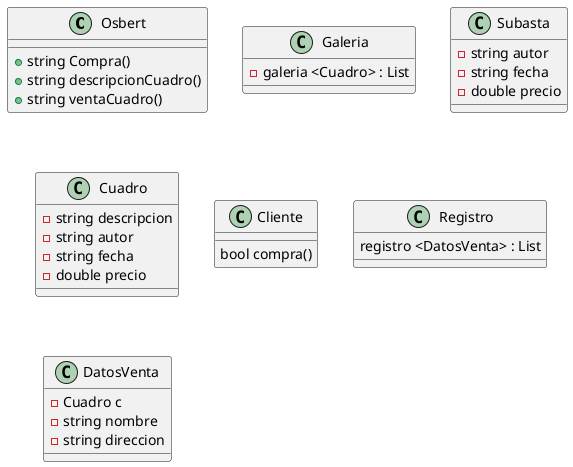 @startuml Clases

class Osbert {
    + string Compra()
    + string descripcionCuadro()
    + string ventaCuadro()
}

class Galeria {
    - galeria <Cuadro> : List
}

class Subasta {
    - string autor
    - string fecha
    - double precio
}

class Cuadro {
    - string descripcion
    - string autor
    - string fecha
    - double precio
}

class Cliente {
    bool compra()
}

class Registro {
    registro <DatosVenta> : List
}

class DatosVenta {
    - Cuadro c
    - string nombre
    - string direccion
}
@enduml